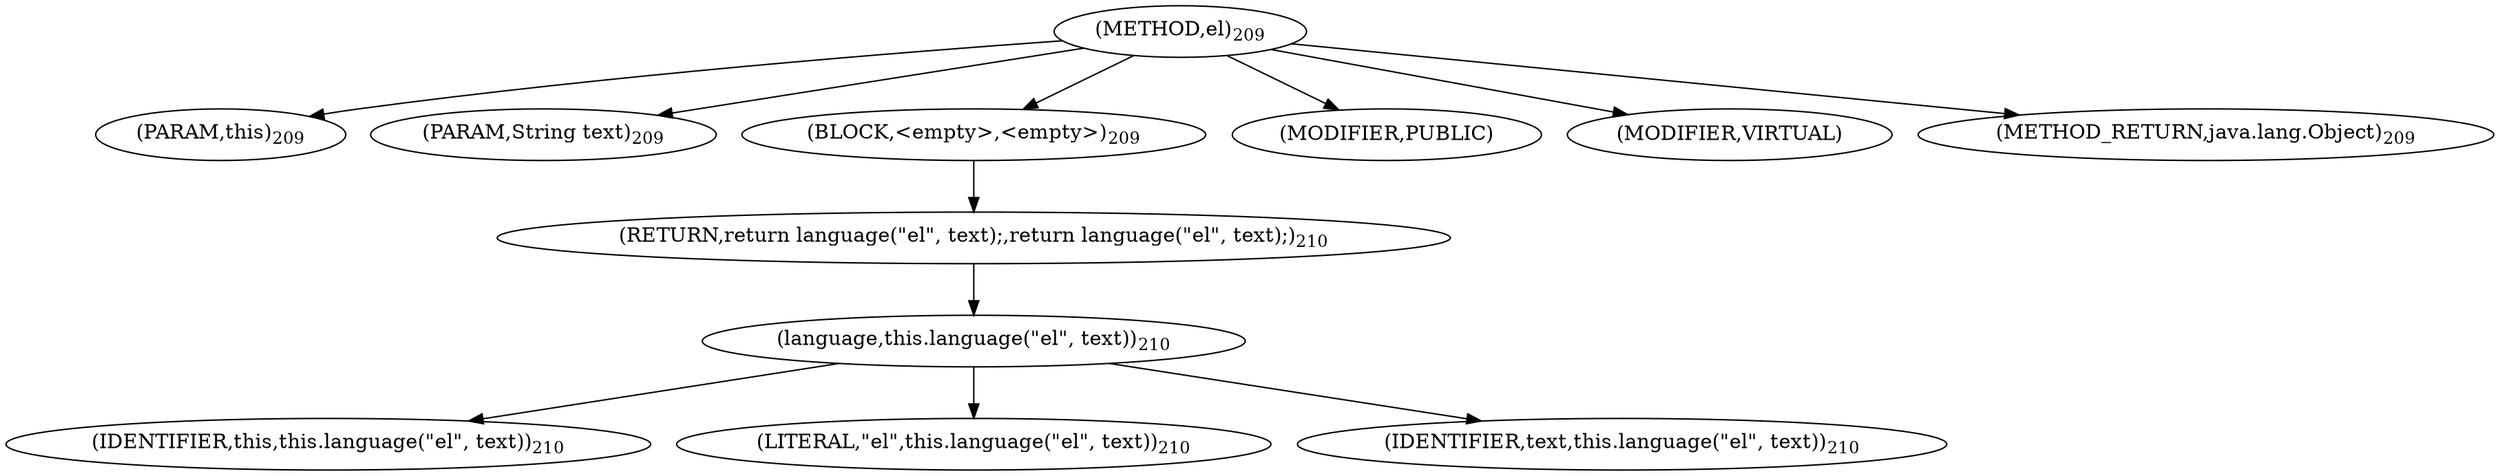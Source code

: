 digraph "el" {  
"379" [label = <(METHOD,el)<SUB>209</SUB>> ]
"48" [label = <(PARAM,this)<SUB>209</SUB>> ]
"380" [label = <(PARAM,String text)<SUB>209</SUB>> ]
"381" [label = <(BLOCK,&lt;empty&gt;,&lt;empty&gt;)<SUB>209</SUB>> ]
"382" [label = <(RETURN,return language(&quot;el&quot;, text);,return language(&quot;el&quot;, text);)<SUB>210</SUB>> ]
"383" [label = <(language,this.language(&quot;el&quot;, text))<SUB>210</SUB>> ]
"47" [label = <(IDENTIFIER,this,this.language(&quot;el&quot;, text))<SUB>210</SUB>> ]
"384" [label = <(LITERAL,&quot;el&quot;,this.language(&quot;el&quot;, text))<SUB>210</SUB>> ]
"385" [label = <(IDENTIFIER,text,this.language(&quot;el&quot;, text))<SUB>210</SUB>> ]
"386" [label = <(MODIFIER,PUBLIC)> ]
"387" [label = <(MODIFIER,VIRTUAL)> ]
"388" [label = <(METHOD_RETURN,java.lang.Object)<SUB>209</SUB>> ]
  "379" -> "48" 
  "379" -> "380" 
  "379" -> "381" 
  "379" -> "386" 
  "379" -> "387" 
  "379" -> "388" 
  "381" -> "382" 
  "382" -> "383" 
  "383" -> "47" 
  "383" -> "384" 
  "383" -> "385" 
}
